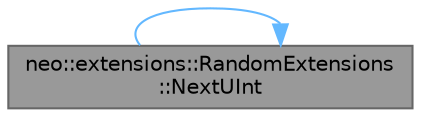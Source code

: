 digraph "neo::extensions::RandomExtensions::NextUInt"
{
 // LATEX_PDF_SIZE
  bgcolor="transparent";
  edge [fontname=Helvetica,fontsize=10,labelfontname=Helvetica,labelfontsize=10];
  node [fontname=Helvetica,fontsize=10,shape=box,height=0.2,width=0.4];
  rankdir="LR";
  Node1 [id="Node000001",label="neo::extensions::RandomExtensions\l::NextUInt",height=0.2,width=0.4,color="gray40", fillcolor="grey60", style="filled", fontcolor="black",tooltip="Generate random unsigned integer (full range)"];
  Node1 -> Node1 [id="edge1_Node000001_Node000001",color="steelblue1",style="solid",tooltip=" "];
}
